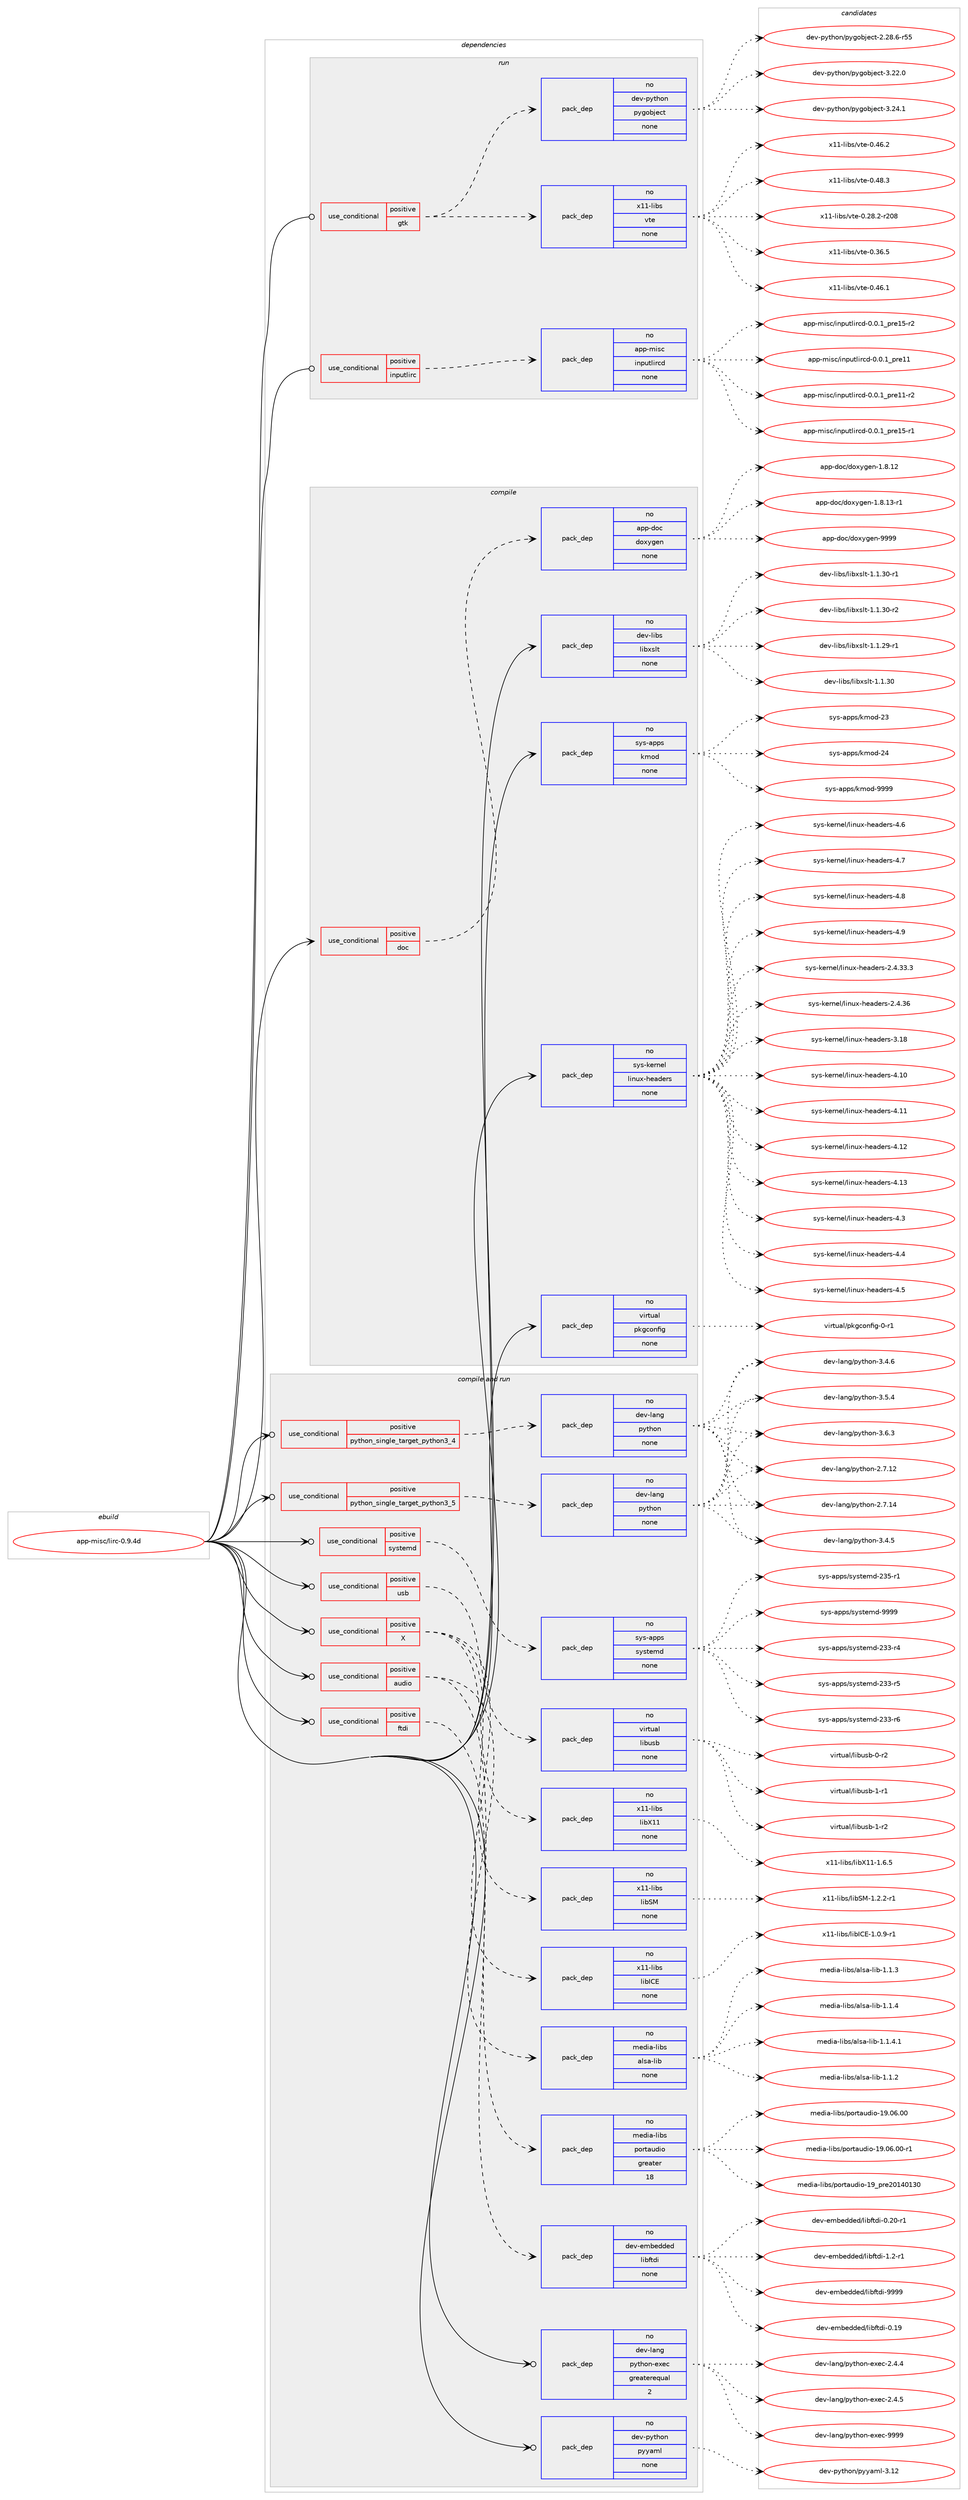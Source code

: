 digraph prolog {

# *************
# Graph options
# *************

newrank=true;
concentrate=true;
compound=true;
graph [rankdir=LR,fontname=Helvetica,fontsize=10,ranksep=1.5];#, ranksep=2.5, nodesep=0.2];
edge  [arrowhead=vee];
node  [fontname=Helvetica,fontsize=10];

# **********
# The ebuild
# **********

subgraph cluster_leftcol {
color=gray;
rank=same;
label=<<i>ebuild</i>>;
id [label="app-misc/lirc-0.9.4d", color=red, width=4, href="../app-misc/lirc-0.9.4d.svg"];
}

# ****************
# The dependencies
# ****************

subgraph cluster_midcol {
color=gray;
label=<<i>dependencies</i>>;
subgraph cluster_compile {
fillcolor="#eeeeee";
style=filled;
label=<<i>compile</i>>;
subgraph cond12576 {
dependency46967 [label=<<TABLE BORDER="0" CELLBORDER="1" CELLSPACING="0" CELLPADDING="4"><TR><TD ROWSPAN="3" CELLPADDING="10">use_conditional</TD></TR><TR><TD>positive</TD></TR><TR><TD>doc</TD></TR></TABLE>>, shape=none, color=red];
subgraph pack33613 {
dependency46968 [label=<<TABLE BORDER="0" CELLBORDER="1" CELLSPACING="0" CELLPADDING="4" WIDTH="220"><TR><TD ROWSPAN="6" CELLPADDING="30">pack_dep</TD></TR><TR><TD WIDTH="110">no</TD></TR><TR><TD>app-doc</TD></TR><TR><TD>doxygen</TD></TR><TR><TD>none</TD></TR><TR><TD></TD></TR></TABLE>>, shape=none, color=blue];
}
dependency46967:e -> dependency46968:w [weight=20,style="dashed",arrowhead="vee"];
}
id:e -> dependency46967:w [weight=20,style="solid",arrowhead="vee"];
subgraph pack33614 {
dependency46969 [label=<<TABLE BORDER="0" CELLBORDER="1" CELLSPACING="0" CELLPADDING="4" WIDTH="220"><TR><TD ROWSPAN="6" CELLPADDING="30">pack_dep</TD></TR><TR><TD WIDTH="110">no</TD></TR><TR><TD>dev-libs</TD></TR><TR><TD>libxslt</TD></TR><TR><TD>none</TD></TR><TR><TD></TD></TR></TABLE>>, shape=none, color=blue];
}
id:e -> dependency46969:w [weight=20,style="solid",arrowhead="vee"];
subgraph pack33615 {
dependency46970 [label=<<TABLE BORDER="0" CELLBORDER="1" CELLSPACING="0" CELLPADDING="4" WIDTH="220"><TR><TD ROWSPAN="6" CELLPADDING="30">pack_dep</TD></TR><TR><TD WIDTH="110">no</TD></TR><TR><TD>sys-apps</TD></TR><TR><TD>kmod</TD></TR><TR><TD>none</TD></TR><TR><TD></TD></TR></TABLE>>, shape=none, color=blue];
}
id:e -> dependency46970:w [weight=20,style="solid",arrowhead="vee"];
subgraph pack33616 {
dependency46971 [label=<<TABLE BORDER="0" CELLBORDER="1" CELLSPACING="0" CELLPADDING="4" WIDTH="220"><TR><TD ROWSPAN="6" CELLPADDING="30">pack_dep</TD></TR><TR><TD WIDTH="110">no</TD></TR><TR><TD>sys-kernel</TD></TR><TR><TD>linux-headers</TD></TR><TR><TD>none</TD></TR><TR><TD></TD></TR></TABLE>>, shape=none, color=blue];
}
id:e -> dependency46971:w [weight=20,style="solid",arrowhead="vee"];
subgraph pack33617 {
dependency46972 [label=<<TABLE BORDER="0" CELLBORDER="1" CELLSPACING="0" CELLPADDING="4" WIDTH="220"><TR><TD ROWSPAN="6" CELLPADDING="30">pack_dep</TD></TR><TR><TD WIDTH="110">no</TD></TR><TR><TD>virtual</TD></TR><TR><TD>pkgconfig</TD></TR><TR><TD>none</TD></TR><TR><TD></TD></TR></TABLE>>, shape=none, color=blue];
}
id:e -> dependency46972:w [weight=20,style="solid",arrowhead="vee"];
}
subgraph cluster_compileandrun {
fillcolor="#eeeeee";
style=filled;
label=<<i>compile and run</i>>;
subgraph cond12577 {
dependency46973 [label=<<TABLE BORDER="0" CELLBORDER="1" CELLSPACING="0" CELLPADDING="4"><TR><TD ROWSPAN="3" CELLPADDING="10">use_conditional</TD></TR><TR><TD>positive</TD></TR><TR><TD>X</TD></TR></TABLE>>, shape=none, color=red];
subgraph pack33618 {
dependency46974 [label=<<TABLE BORDER="0" CELLBORDER="1" CELLSPACING="0" CELLPADDING="4" WIDTH="220"><TR><TD ROWSPAN="6" CELLPADDING="30">pack_dep</TD></TR><TR><TD WIDTH="110">no</TD></TR><TR><TD>x11-libs</TD></TR><TR><TD>libICE</TD></TR><TR><TD>none</TD></TR><TR><TD></TD></TR></TABLE>>, shape=none, color=blue];
}
dependency46973:e -> dependency46974:w [weight=20,style="dashed",arrowhead="vee"];
subgraph pack33619 {
dependency46975 [label=<<TABLE BORDER="0" CELLBORDER="1" CELLSPACING="0" CELLPADDING="4" WIDTH="220"><TR><TD ROWSPAN="6" CELLPADDING="30">pack_dep</TD></TR><TR><TD WIDTH="110">no</TD></TR><TR><TD>x11-libs</TD></TR><TR><TD>libSM</TD></TR><TR><TD>none</TD></TR><TR><TD></TD></TR></TABLE>>, shape=none, color=blue];
}
dependency46973:e -> dependency46975:w [weight=20,style="dashed",arrowhead="vee"];
subgraph pack33620 {
dependency46976 [label=<<TABLE BORDER="0" CELLBORDER="1" CELLSPACING="0" CELLPADDING="4" WIDTH="220"><TR><TD ROWSPAN="6" CELLPADDING="30">pack_dep</TD></TR><TR><TD WIDTH="110">no</TD></TR><TR><TD>x11-libs</TD></TR><TR><TD>libX11</TD></TR><TR><TD>none</TD></TR><TR><TD></TD></TR></TABLE>>, shape=none, color=blue];
}
dependency46973:e -> dependency46976:w [weight=20,style="dashed",arrowhead="vee"];
}
id:e -> dependency46973:w [weight=20,style="solid",arrowhead="odotvee"];
subgraph cond12578 {
dependency46977 [label=<<TABLE BORDER="0" CELLBORDER="1" CELLSPACING="0" CELLPADDING="4"><TR><TD ROWSPAN="3" CELLPADDING="10">use_conditional</TD></TR><TR><TD>positive</TD></TR><TR><TD>audio</TD></TR></TABLE>>, shape=none, color=red];
subgraph pack33621 {
dependency46978 [label=<<TABLE BORDER="0" CELLBORDER="1" CELLSPACING="0" CELLPADDING="4" WIDTH="220"><TR><TD ROWSPAN="6" CELLPADDING="30">pack_dep</TD></TR><TR><TD WIDTH="110">no</TD></TR><TR><TD>media-libs</TD></TR><TR><TD>portaudio</TD></TR><TR><TD>greater</TD></TR><TR><TD>18</TD></TR></TABLE>>, shape=none, color=blue];
}
dependency46977:e -> dependency46978:w [weight=20,style="dashed",arrowhead="vee"];
subgraph pack33622 {
dependency46979 [label=<<TABLE BORDER="0" CELLBORDER="1" CELLSPACING="0" CELLPADDING="4" WIDTH="220"><TR><TD ROWSPAN="6" CELLPADDING="30">pack_dep</TD></TR><TR><TD WIDTH="110">no</TD></TR><TR><TD>media-libs</TD></TR><TR><TD>alsa-lib</TD></TR><TR><TD>none</TD></TR><TR><TD></TD></TR></TABLE>>, shape=none, color=blue];
}
dependency46977:e -> dependency46979:w [weight=20,style="dashed",arrowhead="vee"];
}
id:e -> dependency46977:w [weight=20,style="solid",arrowhead="odotvee"];
subgraph cond12579 {
dependency46980 [label=<<TABLE BORDER="0" CELLBORDER="1" CELLSPACING="0" CELLPADDING="4"><TR><TD ROWSPAN="3" CELLPADDING="10">use_conditional</TD></TR><TR><TD>positive</TD></TR><TR><TD>ftdi</TD></TR></TABLE>>, shape=none, color=red];
subgraph pack33623 {
dependency46981 [label=<<TABLE BORDER="0" CELLBORDER="1" CELLSPACING="0" CELLPADDING="4" WIDTH="220"><TR><TD ROWSPAN="6" CELLPADDING="30">pack_dep</TD></TR><TR><TD WIDTH="110">no</TD></TR><TR><TD>dev-embedded</TD></TR><TR><TD>libftdi</TD></TR><TR><TD>none</TD></TR><TR><TD></TD></TR></TABLE>>, shape=none, color=blue];
}
dependency46980:e -> dependency46981:w [weight=20,style="dashed",arrowhead="vee"];
}
id:e -> dependency46980:w [weight=20,style="solid",arrowhead="odotvee"];
subgraph cond12580 {
dependency46982 [label=<<TABLE BORDER="0" CELLBORDER="1" CELLSPACING="0" CELLPADDING="4"><TR><TD ROWSPAN="3" CELLPADDING="10">use_conditional</TD></TR><TR><TD>positive</TD></TR><TR><TD>python_single_target_python3_4</TD></TR></TABLE>>, shape=none, color=red];
subgraph pack33624 {
dependency46983 [label=<<TABLE BORDER="0" CELLBORDER="1" CELLSPACING="0" CELLPADDING="4" WIDTH="220"><TR><TD ROWSPAN="6" CELLPADDING="30">pack_dep</TD></TR><TR><TD WIDTH="110">no</TD></TR><TR><TD>dev-lang</TD></TR><TR><TD>python</TD></TR><TR><TD>none</TD></TR><TR><TD></TD></TR></TABLE>>, shape=none, color=blue];
}
dependency46982:e -> dependency46983:w [weight=20,style="dashed",arrowhead="vee"];
}
id:e -> dependency46982:w [weight=20,style="solid",arrowhead="odotvee"];
subgraph cond12581 {
dependency46984 [label=<<TABLE BORDER="0" CELLBORDER="1" CELLSPACING="0" CELLPADDING="4"><TR><TD ROWSPAN="3" CELLPADDING="10">use_conditional</TD></TR><TR><TD>positive</TD></TR><TR><TD>python_single_target_python3_5</TD></TR></TABLE>>, shape=none, color=red];
subgraph pack33625 {
dependency46985 [label=<<TABLE BORDER="0" CELLBORDER="1" CELLSPACING="0" CELLPADDING="4" WIDTH="220"><TR><TD ROWSPAN="6" CELLPADDING="30">pack_dep</TD></TR><TR><TD WIDTH="110">no</TD></TR><TR><TD>dev-lang</TD></TR><TR><TD>python</TD></TR><TR><TD>none</TD></TR><TR><TD></TD></TR></TABLE>>, shape=none, color=blue];
}
dependency46984:e -> dependency46985:w [weight=20,style="dashed",arrowhead="vee"];
}
id:e -> dependency46984:w [weight=20,style="solid",arrowhead="odotvee"];
subgraph cond12582 {
dependency46986 [label=<<TABLE BORDER="0" CELLBORDER="1" CELLSPACING="0" CELLPADDING="4"><TR><TD ROWSPAN="3" CELLPADDING="10">use_conditional</TD></TR><TR><TD>positive</TD></TR><TR><TD>systemd</TD></TR></TABLE>>, shape=none, color=red];
subgraph pack33626 {
dependency46987 [label=<<TABLE BORDER="0" CELLBORDER="1" CELLSPACING="0" CELLPADDING="4" WIDTH="220"><TR><TD ROWSPAN="6" CELLPADDING="30">pack_dep</TD></TR><TR><TD WIDTH="110">no</TD></TR><TR><TD>sys-apps</TD></TR><TR><TD>systemd</TD></TR><TR><TD>none</TD></TR><TR><TD></TD></TR></TABLE>>, shape=none, color=blue];
}
dependency46986:e -> dependency46987:w [weight=20,style="dashed",arrowhead="vee"];
}
id:e -> dependency46986:w [weight=20,style="solid",arrowhead="odotvee"];
subgraph cond12583 {
dependency46988 [label=<<TABLE BORDER="0" CELLBORDER="1" CELLSPACING="0" CELLPADDING="4"><TR><TD ROWSPAN="3" CELLPADDING="10">use_conditional</TD></TR><TR><TD>positive</TD></TR><TR><TD>usb</TD></TR></TABLE>>, shape=none, color=red];
subgraph pack33627 {
dependency46989 [label=<<TABLE BORDER="0" CELLBORDER="1" CELLSPACING="0" CELLPADDING="4" WIDTH="220"><TR><TD ROWSPAN="6" CELLPADDING="30">pack_dep</TD></TR><TR><TD WIDTH="110">no</TD></TR><TR><TD>virtual</TD></TR><TR><TD>libusb</TD></TR><TR><TD>none</TD></TR><TR><TD></TD></TR></TABLE>>, shape=none, color=blue];
}
dependency46988:e -> dependency46989:w [weight=20,style="dashed",arrowhead="vee"];
}
id:e -> dependency46988:w [weight=20,style="solid",arrowhead="odotvee"];
subgraph pack33628 {
dependency46990 [label=<<TABLE BORDER="0" CELLBORDER="1" CELLSPACING="0" CELLPADDING="4" WIDTH="220"><TR><TD ROWSPAN="6" CELLPADDING="30">pack_dep</TD></TR><TR><TD WIDTH="110">no</TD></TR><TR><TD>dev-lang</TD></TR><TR><TD>python-exec</TD></TR><TR><TD>greaterequal</TD></TR><TR><TD>2</TD></TR></TABLE>>, shape=none, color=blue];
}
id:e -> dependency46990:w [weight=20,style="solid",arrowhead="odotvee"];
subgraph pack33629 {
dependency46991 [label=<<TABLE BORDER="0" CELLBORDER="1" CELLSPACING="0" CELLPADDING="4" WIDTH="220"><TR><TD ROWSPAN="6" CELLPADDING="30">pack_dep</TD></TR><TR><TD WIDTH="110">no</TD></TR><TR><TD>dev-python</TD></TR><TR><TD>pyyaml</TD></TR><TR><TD>none</TD></TR><TR><TD></TD></TR></TABLE>>, shape=none, color=blue];
}
id:e -> dependency46991:w [weight=20,style="solid",arrowhead="odotvee"];
}
subgraph cluster_run {
fillcolor="#eeeeee";
style=filled;
label=<<i>run</i>>;
subgraph cond12584 {
dependency46992 [label=<<TABLE BORDER="0" CELLBORDER="1" CELLSPACING="0" CELLPADDING="4"><TR><TD ROWSPAN="3" CELLPADDING="10">use_conditional</TD></TR><TR><TD>positive</TD></TR><TR><TD>gtk</TD></TR></TABLE>>, shape=none, color=red];
subgraph pack33630 {
dependency46993 [label=<<TABLE BORDER="0" CELLBORDER="1" CELLSPACING="0" CELLPADDING="4" WIDTH="220"><TR><TD ROWSPAN="6" CELLPADDING="30">pack_dep</TD></TR><TR><TD WIDTH="110">no</TD></TR><TR><TD>x11-libs</TD></TR><TR><TD>vte</TD></TR><TR><TD>none</TD></TR><TR><TD></TD></TR></TABLE>>, shape=none, color=blue];
}
dependency46992:e -> dependency46993:w [weight=20,style="dashed",arrowhead="vee"];
subgraph pack33631 {
dependency46994 [label=<<TABLE BORDER="0" CELLBORDER="1" CELLSPACING="0" CELLPADDING="4" WIDTH="220"><TR><TD ROWSPAN="6" CELLPADDING="30">pack_dep</TD></TR><TR><TD WIDTH="110">no</TD></TR><TR><TD>dev-python</TD></TR><TR><TD>pygobject</TD></TR><TR><TD>none</TD></TR><TR><TD></TD></TR></TABLE>>, shape=none, color=blue];
}
dependency46992:e -> dependency46994:w [weight=20,style="dashed",arrowhead="vee"];
}
id:e -> dependency46992:w [weight=20,style="solid",arrowhead="odot"];
subgraph cond12585 {
dependency46995 [label=<<TABLE BORDER="0" CELLBORDER="1" CELLSPACING="0" CELLPADDING="4"><TR><TD ROWSPAN="3" CELLPADDING="10">use_conditional</TD></TR><TR><TD>positive</TD></TR><TR><TD>inputlirc</TD></TR></TABLE>>, shape=none, color=red];
subgraph pack33632 {
dependency46996 [label=<<TABLE BORDER="0" CELLBORDER="1" CELLSPACING="0" CELLPADDING="4" WIDTH="220"><TR><TD ROWSPAN="6" CELLPADDING="30">pack_dep</TD></TR><TR><TD WIDTH="110">no</TD></TR><TR><TD>app-misc</TD></TR><TR><TD>inputlircd</TD></TR><TR><TD>none</TD></TR><TR><TD></TD></TR></TABLE>>, shape=none, color=blue];
}
dependency46995:e -> dependency46996:w [weight=20,style="dashed",arrowhead="vee"];
}
id:e -> dependency46995:w [weight=20,style="solid",arrowhead="odot"];
}
}

# **************
# The candidates
# **************

subgraph cluster_choices {
rank=same;
color=gray;
label=<<i>candidates</i>>;

subgraph choice33613 {
color=black;
nodesep=1;
choice9711211245100111994710011112012110310111045494656464950 [label="app-doc/doxygen-1.8.12", color=red, width=4,href="../app-doc/doxygen-1.8.12.svg"];
choice97112112451001119947100111120121103101110454946564649514511449 [label="app-doc/doxygen-1.8.13-r1", color=red, width=4,href="../app-doc/doxygen-1.8.13-r1.svg"];
choice971121124510011199471001111201211031011104557575757 [label="app-doc/doxygen-9999", color=red, width=4,href="../app-doc/doxygen-9999.svg"];
dependency46968:e -> choice9711211245100111994710011112012110310111045494656464950:w [style=dotted,weight="100"];
dependency46968:e -> choice97112112451001119947100111120121103101110454946564649514511449:w [style=dotted,weight="100"];
dependency46968:e -> choice971121124510011199471001111201211031011104557575757:w [style=dotted,weight="100"];
}
subgraph choice33614 {
color=black;
nodesep=1;
choice10010111845108105981154710810598120115108116454946494650574511449 [label="dev-libs/libxslt-1.1.29-r1", color=red, width=4,href="../dev-libs/libxslt-1.1.29-r1.svg"];
choice1001011184510810598115471081059812011510811645494649465148 [label="dev-libs/libxslt-1.1.30", color=red, width=4,href="../dev-libs/libxslt-1.1.30.svg"];
choice10010111845108105981154710810598120115108116454946494651484511449 [label="dev-libs/libxslt-1.1.30-r1", color=red, width=4,href="../dev-libs/libxslt-1.1.30-r1.svg"];
choice10010111845108105981154710810598120115108116454946494651484511450 [label="dev-libs/libxslt-1.1.30-r2", color=red, width=4,href="../dev-libs/libxslt-1.1.30-r2.svg"];
dependency46969:e -> choice10010111845108105981154710810598120115108116454946494650574511449:w [style=dotted,weight="100"];
dependency46969:e -> choice1001011184510810598115471081059812011510811645494649465148:w [style=dotted,weight="100"];
dependency46969:e -> choice10010111845108105981154710810598120115108116454946494651484511449:w [style=dotted,weight="100"];
dependency46969:e -> choice10010111845108105981154710810598120115108116454946494651484511450:w [style=dotted,weight="100"];
}
subgraph choice33615 {
color=black;
nodesep=1;
choice115121115459711211211547107109111100455051 [label="sys-apps/kmod-23", color=red, width=4,href="../sys-apps/kmod-23.svg"];
choice115121115459711211211547107109111100455052 [label="sys-apps/kmod-24", color=red, width=4,href="../sys-apps/kmod-24.svg"];
choice1151211154597112112115471071091111004557575757 [label="sys-apps/kmod-9999", color=red, width=4,href="../sys-apps/kmod-9999.svg"];
dependency46970:e -> choice115121115459711211211547107109111100455051:w [style=dotted,weight="100"];
dependency46970:e -> choice115121115459711211211547107109111100455052:w [style=dotted,weight="100"];
dependency46970:e -> choice1151211154597112112115471071091111004557575757:w [style=dotted,weight="100"];
}
subgraph choice33616 {
color=black;
nodesep=1;
choice11512111545107101114110101108471081051101171204510410197100101114115455046524651514651 [label="sys-kernel/linux-headers-2.4.33.3", color=red, width=4,href="../sys-kernel/linux-headers-2.4.33.3.svg"];
choice1151211154510710111411010110847108105110117120451041019710010111411545504652465154 [label="sys-kernel/linux-headers-2.4.36", color=red, width=4,href="../sys-kernel/linux-headers-2.4.36.svg"];
choice115121115451071011141101011084710810511011712045104101971001011141154551464956 [label="sys-kernel/linux-headers-3.18", color=red, width=4,href="../sys-kernel/linux-headers-3.18.svg"];
choice115121115451071011141101011084710810511011712045104101971001011141154552464948 [label="sys-kernel/linux-headers-4.10", color=red, width=4,href="../sys-kernel/linux-headers-4.10.svg"];
choice115121115451071011141101011084710810511011712045104101971001011141154552464949 [label="sys-kernel/linux-headers-4.11", color=red, width=4,href="../sys-kernel/linux-headers-4.11.svg"];
choice115121115451071011141101011084710810511011712045104101971001011141154552464950 [label="sys-kernel/linux-headers-4.12", color=red, width=4,href="../sys-kernel/linux-headers-4.12.svg"];
choice115121115451071011141101011084710810511011712045104101971001011141154552464951 [label="sys-kernel/linux-headers-4.13", color=red, width=4,href="../sys-kernel/linux-headers-4.13.svg"];
choice1151211154510710111411010110847108105110117120451041019710010111411545524651 [label="sys-kernel/linux-headers-4.3", color=red, width=4,href="../sys-kernel/linux-headers-4.3.svg"];
choice1151211154510710111411010110847108105110117120451041019710010111411545524652 [label="sys-kernel/linux-headers-4.4", color=red, width=4,href="../sys-kernel/linux-headers-4.4.svg"];
choice1151211154510710111411010110847108105110117120451041019710010111411545524653 [label="sys-kernel/linux-headers-4.5", color=red, width=4,href="../sys-kernel/linux-headers-4.5.svg"];
choice1151211154510710111411010110847108105110117120451041019710010111411545524654 [label="sys-kernel/linux-headers-4.6", color=red, width=4,href="../sys-kernel/linux-headers-4.6.svg"];
choice1151211154510710111411010110847108105110117120451041019710010111411545524655 [label="sys-kernel/linux-headers-4.7", color=red, width=4,href="../sys-kernel/linux-headers-4.7.svg"];
choice1151211154510710111411010110847108105110117120451041019710010111411545524656 [label="sys-kernel/linux-headers-4.8", color=red, width=4,href="../sys-kernel/linux-headers-4.8.svg"];
choice1151211154510710111411010110847108105110117120451041019710010111411545524657 [label="sys-kernel/linux-headers-4.9", color=red, width=4,href="../sys-kernel/linux-headers-4.9.svg"];
dependency46971:e -> choice11512111545107101114110101108471081051101171204510410197100101114115455046524651514651:w [style=dotted,weight="100"];
dependency46971:e -> choice1151211154510710111411010110847108105110117120451041019710010111411545504652465154:w [style=dotted,weight="100"];
dependency46971:e -> choice115121115451071011141101011084710810511011712045104101971001011141154551464956:w [style=dotted,weight="100"];
dependency46971:e -> choice115121115451071011141101011084710810511011712045104101971001011141154552464948:w [style=dotted,weight="100"];
dependency46971:e -> choice115121115451071011141101011084710810511011712045104101971001011141154552464949:w [style=dotted,weight="100"];
dependency46971:e -> choice115121115451071011141101011084710810511011712045104101971001011141154552464950:w [style=dotted,weight="100"];
dependency46971:e -> choice115121115451071011141101011084710810511011712045104101971001011141154552464951:w [style=dotted,weight="100"];
dependency46971:e -> choice1151211154510710111411010110847108105110117120451041019710010111411545524651:w [style=dotted,weight="100"];
dependency46971:e -> choice1151211154510710111411010110847108105110117120451041019710010111411545524652:w [style=dotted,weight="100"];
dependency46971:e -> choice1151211154510710111411010110847108105110117120451041019710010111411545524653:w [style=dotted,weight="100"];
dependency46971:e -> choice1151211154510710111411010110847108105110117120451041019710010111411545524654:w [style=dotted,weight="100"];
dependency46971:e -> choice1151211154510710111411010110847108105110117120451041019710010111411545524655:w [style=dotted,weight="100"];
dependency46971:e -> choice1151211154510710111411010110847108105110117120451041019710010111411545524656:w [style=dotted,weight="100"];
dependency46971:e -> choice1151211154510710111411010110847108105110117120451041019710010111411545524657:w [style=dotted,weight="100"];
}
subgraph choice33617 {
color=black;
nodesep=1;
choice11810511411611797108471121071039911111010210510345484511449 [label="virtual/pkgconfig-0-r1", color=red, width=4,href="../virtual/pkgconfig-0-r1.svg"];
dependency46972:e -> choice11810511411611797108471121071039911111010210510345484511449:w [style=dotted,weight="100"];
}
subgraph choice33618 {
color=black;
nodesep=1;
choice1204949451081059811547108105987367694549464846574511449 [label="x11-libs/libICE-1.0.9-r1", color=red, width=4,href="../x11-libs/libICE-1.0.9-r1.svg"];
dependency46974:e -> choice1204949451081059811547108105987367694549464846574511449:w [style=dotted,weight="100"];
}
subgraph choice33619 {
color=black;
nodesep=1;
choice12049494510810598115471081059883774549465046504511449 [label="x11-libs/libSM-1.2.2-r1", color=red, width=4,href="../x11-libs/libSM-1.2.2-r1.svg"];
dependency46975:e -> choice12049494510810598115471081059883774549465046504511449:w [style=dotted,weight="100"];
}
subgraph choice33620 {
color=black;
nodesep=1;
choice120494945108105981154710810598884949454946544653 [label="x11-libs/libX11-1.6.5", color=red, width=4,href="../x11-libs/libX11-1.6.5.svg"];
dependency46976:e -> choice120494945108105981154710810598884949454946544653:w [style=dotted,weight="100"];
}
subgraph choice33621 {
color=black;
nodesep=1;
choice1091011001059745108105981154711211111411697117100105111454957464854464848 [label="media-libs/portaudio-19.06.00", color=red, width=4,href="../media-libs/portaudio-19.06.00.svg"];
choice10910110010597451081059811547112111114116971171001051114549574648544648484511449 [label="media-libs/portaudio-19.06.00-r1", color=red, width=4,href="../media-libs/portaudio-19.06.00-r1.svg"];
choice1091011001059745108105981154711211111411697117100105111454957951121141015048495248495148 [label="media-libs/portaudio-19_pre20140130", color=red, width=4,href="../media-libs/portaudio-19_pre20140130.svg"];
dependency46978:e -> choice1091011001059745108105981154711211111411697117100105111454957464854464848:w [style=dotted,weight="100"];
dependency46978:e -> choice10910110010597451081059811547112111114116971171001051114549574648544648484511449:w [style=dotted,weight="100"];
dependency46978:e -> choice1091011001059745108105981154711211111411697117100105111454957951121141015048495248495148:w [style=dotted,weight="100"];
}
subgraph choice33622 {
color=black;
nodesep=1;
choice1091011001059745108105981154797108115974510810598454946494650 [label="media-libs/alsa-lib-1.1.2", color=red, width=4,href="../media-libs/alsa-lib-1.1.2.svg"];
choice1091011001059745108105981154797108115974510810598454946494651 [label="media-libs/alsa-lib-1.1.3", color=red, width=4,href="../media-libs/alsa-lib-1.1.3.svg"];
choice1091011001059745108105981154797108115974510810598454946494652 [label="media-libs/alsa-lib-1.1.4", color=red, width=4,href="../media-libs/alsa-lib-1.1.4.svg"];
choice10910110010597451081059811547971081159745108105984549464946524649 [label="media-libs/alsa-lib-1.1.4.1", color=red, width=4,href="../media-libs/alsa-lib-1.1.4.1.svg"];
dependency46979:e -> choice1091011001059745108105981154797108115974510810598454946494650:w [style=dotted,weight="100"];
dependency46979:e -> choice1091011001059745108105981154797108115974510810598454946494651:w [style=dotted,weight="100"];
dependency46979:e -> choice1091011001059745108105981154797108115974510810598454946494652:w [style=dotted,weight="100"];
dependency46979:e -> choice10910110010597451081059811547971081159745108105984549464946524649:w [style=dotted,weight="100"];
}
subgraph choice33623 {
color=black;
nodesep=1;
choice100101118451011099810110010010110047108105981021161001054548464957 [label="dev-embedded/libftdi-0.19", color=red, width=4,href="../dev-embedded/libftdi-0.19.svg"];
choice1001011184510110998101100100101100471081059810211610010545484650484511449 [label="dev-embedded/libftdi-0.20-r1", color=red, width=4,href="../dev-embedded/libftdi-0.20-r1.svg"];
choice10010111845101109981011001001011004710810598102116100105454946504511449 [label="dev-embedded/libftdi-1.2-r1", color=red, width=4,href="../dev-embedded/libftdi-1.2-r1.svg"];
choice100101118451011099810110010010110047108105981021161001054557575757 [label="dev-embedded/libftdi-9999", color=red, width=4,href="../dev-embedded/libftdi-9999.svg"];
dependency46981:e -> choice100101118451011099810110010010110047108105981021161001054548464957:w [style=dotted,weight="100"];
dependency46981:e -> choice1001011184510110998101100100101100471081059810211610010545484650484511449:w [style=dotted,weight="100"];
dependency46981:e -> choice10010111845101109981011001001011004710810598102116100105454946504511449:w [style=dotted,weight="100"];
dependency46981:e -> choice100101118451011099810110010010110047108105981021161001054557575757:w [style=dotted,weight="100"];
}
subgraph choice33624 {
color=black;
nodesep=1;
choice10010111845108971101034711212111610411111045504655464950 [label="dev-lang/python-2.7.12", color=red, width=4,href="../dev-lang/python-2.7.12.svg"];
choice10010111845108971101034711212111610411111045504655464952 [label="dev-lang/python-2.7.14", color=red, width=4,href="../dev-lang/python-2.7.14.svg"];
choice100101118451089711010347112121116104111110455146524653 [label="dev-lang/python-3.4.5", color=red, width=4,href="../dev-lang/python-3.4.5.svg"];
choice100101118451089711010347112121116104111110455146524654 [label="dev-lang/python-3.4.6", color=red, width=4,href="../dev-lang/python-3.4.6.svg"];
choice100101118451089711010347112121116104111110455146534652 [label="dev-lang/python-3.5.4", color=red, width=4,href="../dev-lang/python-3.5.4.svg"];
choice100101118451089711010347112121116104111110455146544651 [label="dev-lang/python-3.6.3", color=red, width=4,href="../dev-lang/python-3.6.3.svg"];
dependency46983:e -> choice10010111845108971101034711212111610411111045504655464950:w [style=dotted,weight="100"];
dependency46983:e -> choice10010111845108971101034711212111610411111045504655464952:w [style=dotted,weight="100"];
dependency46983:e -> choice100101118451089711010347112121116104111110455146524653:w [style=dotted,weight="100"];
dependency46983:e -> choice100101118451089711010347112121116104111110455146524654:w [style=dotted,weight="100"];
dependency46983:e -> choice100101118451089711010347112121116104111110455146534652:w [style=dotted,weight="100"];
dependency46983:e -> choice100101118451089711010347112121116104111110455146544651:w [style=dotted,weight="100"];
}
subgraph choice33625 {
color=black;
nodesep=1;
choice10010111845108971101034711212111610411111045504655464950 [label="dev-lang/python-2.7.12", color=red, width=4,href="../dev-lang/python-2.7.12.svg"];
choice10010111845108971101034711212111610411111045504655464952 [label="dev-lang/python-2.7.14", color=red, width=4,href="../dev-lang/python-2.7.14.svg"];
choice100101118451089711010347112121116104111110455146524653 [label="dev-lang/python-3.4.5", color=red, width=4,href="../dev-lang/python-3.4.5.svg"];
choice100101118451089711010347112121116104111110455146524654 [label="dev-lang/python-3.4.6", color=red, width=4,href="../dev-lang/python-3.4.6.svg"];
choice100101118451089711010347112121116104111110455146534652 [label="dev-lang/python-3.5.4", color=red, width=4,href="../dev-lang/python-3.5.4.svg"];
choice100101118451089711010347112121116104111110455146544651 [label="dev-lang/python-3.6.3", color=red, width=4,href="../dev-lang/python-3.6.3.svg"];
dependency46985:e -> choice10010111845108971101034711212111610411111045504655464950:w [style=dotted,weight="100"];
dependency46985:e -> choice10010111845108971101034711212111610411111045504655464952:w [style=dotted,weight="100"];
dependency46985:e -> choice100101118451089711010347112121116104111110455146524653:w [style=dotted,weight="100"];
dependency46985:e -> choice100101118451089711010347112121116104111110455146524654:w [style=dotted,weight="100"];
dependency46985:e -> choice100101118451089711010347112121116104111110455146534652:w [style=dotted,weight="100"];
dependency46985:e -> choice100101118451089711010347112121116104111110455146544651:w [style=dotted,weight="100"];
}
subgraph choice33626 {
color=black;
nodesep=1;
choice115121115459711211211547115121115116101109100455051514511452 [label="sys-apps/systemd-233-r4", color=red, width=4,href="../sys-apps/systemd-233-r4.svg"];
choice115121115459711211211547115121115116101109100455051514511453 [label="sys-apps/systemd-233-r5", color=red, width=4,href="../sys-apps/systemd-233-r5.svg"];
choice115121115459711211211547115121115116101109100455051514511454 [label="sys-apps/systemd-233-r6", color=red, width=4,href="../sys-apps/systemd-233-r6.svg"];
choice115121115459711211211547115121115116101109100455051534511449 [label="sys-apps/systemd-235-r1", color=red, width=4,href="../sys-apps/systemd-235-r1.svg"];
choice1151211154597112112115471151211151161011091004557575757 [label="sys-apps/systemd-9999", color=red, width=4,href="../sys-apps/systemd-9999.svg"];
dependency46987:e -> choice115121115459711211211547115121115116101109100455051514511452:w [style=dotted,weight="100"];
dependency46987:e -> choice115121115459711211211547115121115116101109100455051514511453:w [style=dotted,weight="100"];
dependency46987:e -> choice115121115459711211211547115121115116101109100455051514511454:w [style=dotted,weight="100"];
dependency46987:e -> choice115121115459711211211547115121115116101109100455051534511449:w [style=dotted,weight="100"];
dependency46987:e -> choice1151211154597112112115471151211151161011091004557575757:w [style=dotted,weight="100"];
}
subgraph choice33627 {
color=black;
nodesep=1;
choice1181051141161179710847108105981171159845484511450 [label="virtual/libusb-0-r2", color=red, width=4,href="../virtual/libusb-0-r2.svg"];
choice1181051141161179710847108105981171159845494511449 [label="virtual/libusb-1-r1", color=red, width=4,href="../virtual/libusb-1-r1.svg"];
choice1181051141161179710847108105981171159845494511450 [label="virtual/libusb-1-r2", color=red, width=4,href="../virtual/libusb-1-r2.svg"];
dependency46989:e -> choice1181051141161179710847108105981171159845484511450:w [style=dotted,weight="100"];
dependency46989:e -> choice1181051141161179710847108105981171159845494511449:w [style=dotted,weight="100"];
dependency46989:e -> choice1181051141161179710847108105981171159845494511450:w [style=dotted,weight="100"];
}
subgraph choice33628 {
color=black;
nodesep=1;
choice1001011184510897110103471121211161041111104510112010199455046524652 [label="dev-lang/python-exec-2.4.4", color=red, width=4,href="../dev-lang/python-exec-2.4.4.svg"];
choice1001011184510897110103471121211161041111104510112010199455046524653 [label="dev-lang/python-exec-2.4.5", color=red, width=4,href="../dev-lang/python-exec-2.4.5.svg"];
choice10010111845108971101034711212111610411111045101120101994557575757 [label="dev-lang/python-exec-9999", color=red, width=4,href="../dev-lang/python-exec-9999.svg"];
dependency46990:e -> choice1001011184510897110103471121211161041111104510112010199455046524652:w [style=dotted,weight="100"];
dependency46990:e -> choice1001011184510897110103471121211161041111104510112010199455046524653:w [style=dotted,weight="100"];
dependency46990:e -> choice10010111845108971101034711212111610411111045101120101994557575757:w [style=dotted,weight="100"];
}
subgraph choice33629 {
color=black;
nodesep=1;
choice1001011184511212111610411111047112121121971091084551464950 [label="dev-python/pyyaml-3.12", color=red, width=4,href="../dev-python/pyyaml-3.12.svg"];
dependency46991:e -> choice1001011184511212111610411111047112121121971091084551464950:w [style=dotted,weight="100"];
}
subgraph choice33630 {
color=black;
nodesep=1;
choice12049494510810598115471181161014548465056465045114504856 [label="x11-libs/vte-0.28.2-r208", color=red, width=4,href="../x11-libs/vte-0.28.2-r208.svg"];
choice120494945108105981154711811610145484651544653 [label="x11-libs/vte-0.36.5", color=red, width=4,href="../x11-libs/vte-0.36.5.svg"];
choice120494945108105981154711811610145484652544649 [label="x11-libs/vte-0.46.1", color=red, width=4,href="../x11-libs/vte-0.46.1.svg"];
choice120494945108105981154711811610145484652544650 [label="x11-libs/vte-0.46.2", color=red, width=4,href="../x11-libs/vte-0.46.2.svg"];
choice120494945108105981154711811610145484652564651 [label="x11-libs/vte-0.48.3", color=red, width=4,href="../x11-libs/vte-0.48.3.svg"];
dependency46993:e -> choice12049494510810598115471181161014548465056465045114504856:w [style=dotted,weight="100"];
dependency46993:e -> choice120494945108105981154711811610145484651544653:w [style=dotted,weight="100"];
dependency46993:e -> choice120494945108105981154711811610145484652544649:w [style=dotted,weight="100"];
dependency46993:e -> choice120494945108105981154711811610145484652544650:w [style=dotted,weight="100"];
dependency46993:e -> choice120494945108105981154711811610145484652564651:w [style=dotted,weight="100"];
}
subgraph choice33631 {
color=black;
nodesep=1;
choice1001011184511212111610411111047112121103111981061019911645504650564654451145353 [label="dev-python/pygobject-2.28.6-r55", color=red, width=4,href="../dev-python/pygobject-2.28.6-r55.svg"];
choice1001011184511212111610411111047112121103111981061019911645514650504648 [label="dev-python/pygobject-3.22.0", color=red, width=4,href="../dev-python/pygobject-3.22.0.svg"];
choice1001011184511212111610411111047112121103111981061019911645514650524649 [label="dev-python/pygobject-3.24.1", color=red, width=4,href="../dev-python/pygobject-3.24.1.svg"];
dependency46994:e -> choice1001011184511212111610411111047112121103111981061019911645504650564654451145353:w [style=dotted,weight="100"];
dependency46994:e -> choice1001011184511212111610411111047112121103111981061019911645514650504648:w [style=dotted,weight="100"];
dependency46994:e -> choice1001011184511212111610411111047112121103111981061019911645514650524649:w [style=dotted,weight="100"];
}
subgraph choice33632 {
color=black;
nodesep=1;
choice9711211245109105115994710511011211711610810511499100454846484649951121141014949 [label="app-misc/inputlircd-0.0.1_pre11", color=red, width=4,href="../app-misc/inputlircd-0.0.1_pre11.svg"];
choice97112112451091051159947105110112117116108105114991004548464846499511211410149494511450 [label="app-misc/inputlircd-0.0.1_pre11-r2", color=red, width=4,href="../app-misc/inputlircd-0.0.1_pre11-r2.svg"];
choice97112112451091051159947105110112117116108105114991004548464846499511211410149534511449 [label="app-misc/inputlircd-0.0.1_pre15-r1", color=red, width=4,href="../app-misc/inputlircd-0.0.1_pre15-r1.svg"];
choice97112112451091051159947105110112117116108105114991004548464846499511211410149534511450 [label="app-misc/inputlircd-0.0.1_pre15-r2", color=red, width=4,href="../app-misc/inputlircd-0.0.1_pre15-r2.svg"];
dependency46996:e -> choice9711211245109105115994710511011211711610810511499100454846484649951121141014949:w [style=dotted,weight="100"];
dependency46996:e -> choice97112112451091051159947105110112117116108105114991004548464846499511211410149494511450:w [style=dotted,weight="100"];
dependency46996:e -> choice97112112451091051159947105110112117116108105114991004548464846499511211410149534511449:w [style=dotted,weight="100"];
dependency46996:e -> choice97112112451091051159947105110112117116108105114991004548464846499511211410149534511450:w [style=dotted,weight="100"];
}
}

}
